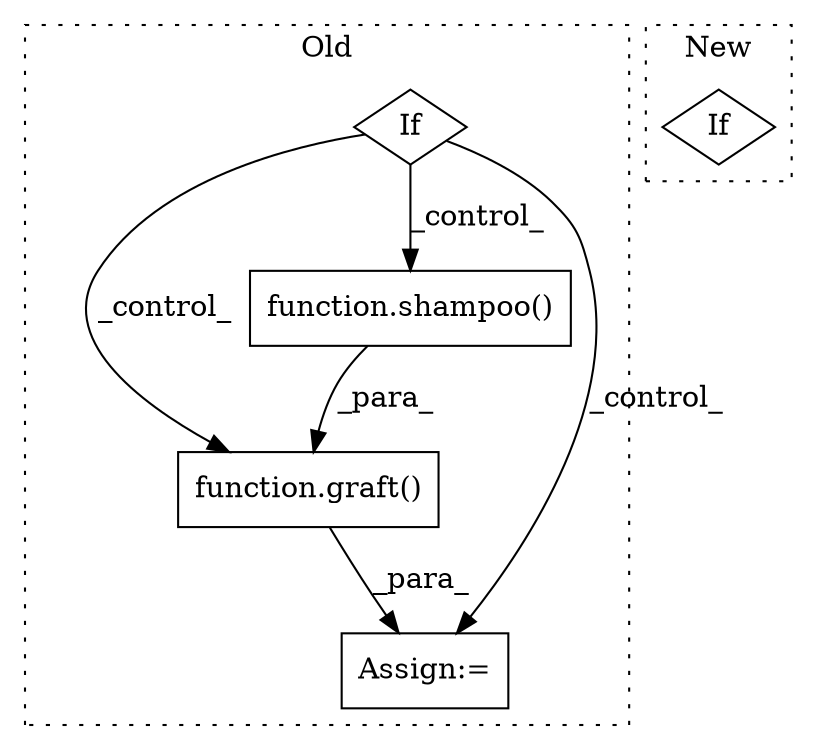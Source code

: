 digraph G {
subgraph cluster0 {
1 [label="function.graft()" a="75" s="5942,5977" l="6,1" shape="box"];
3 [label="function.shampoo()" a="75" s="5885,5908" l="8,1" shape="box"];
4 [label="If" a="96" s="5822" l="3" shape="diamond"];
5 [label="Assign:=" a="68" s="5939" l="3" shape="box"];
label = "Old";
style="dotted";
}
subgraph cluster1 {
2 [label="If" a="96" s="6427" l="3" shape="diamond"];
label = "New";
style="dotted";
}
1 -> 5 [label="_para_"];
3 -> 1 [label="_para_"];
4 -> 5 [label="_control_"];
4 -> 3 [label="_control_"];
4 -> 1 [label="_control_"];
}